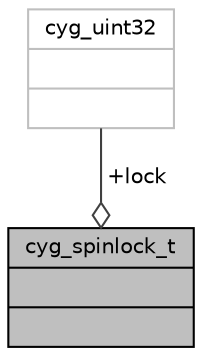 digraph "cyg_spinlock_t"
{
  edge [fontname="Helvetica",fontsize="10",labelfontname="Helvetica",labelfontsize="10"];
  node [fontname="Helvetica",fontsize="10",shape=record];
  Node1 [label="{cyg_spinlock_t\n||}",height=0.2,width=0.4,color="black", fillcolor="grey75", style="filled" fontcolor="black"];
  Node2 -> Node1 [color="grey25",fontsize="10",style="solid",label=" +lock" ,arrowhead="odiamond",fontname="Helvetica"];
  Node2 [label="{cyg_uint32\n||}",height=0.2,width=0.4,color="grey75", fillcolor="white", style="filled"];
}
